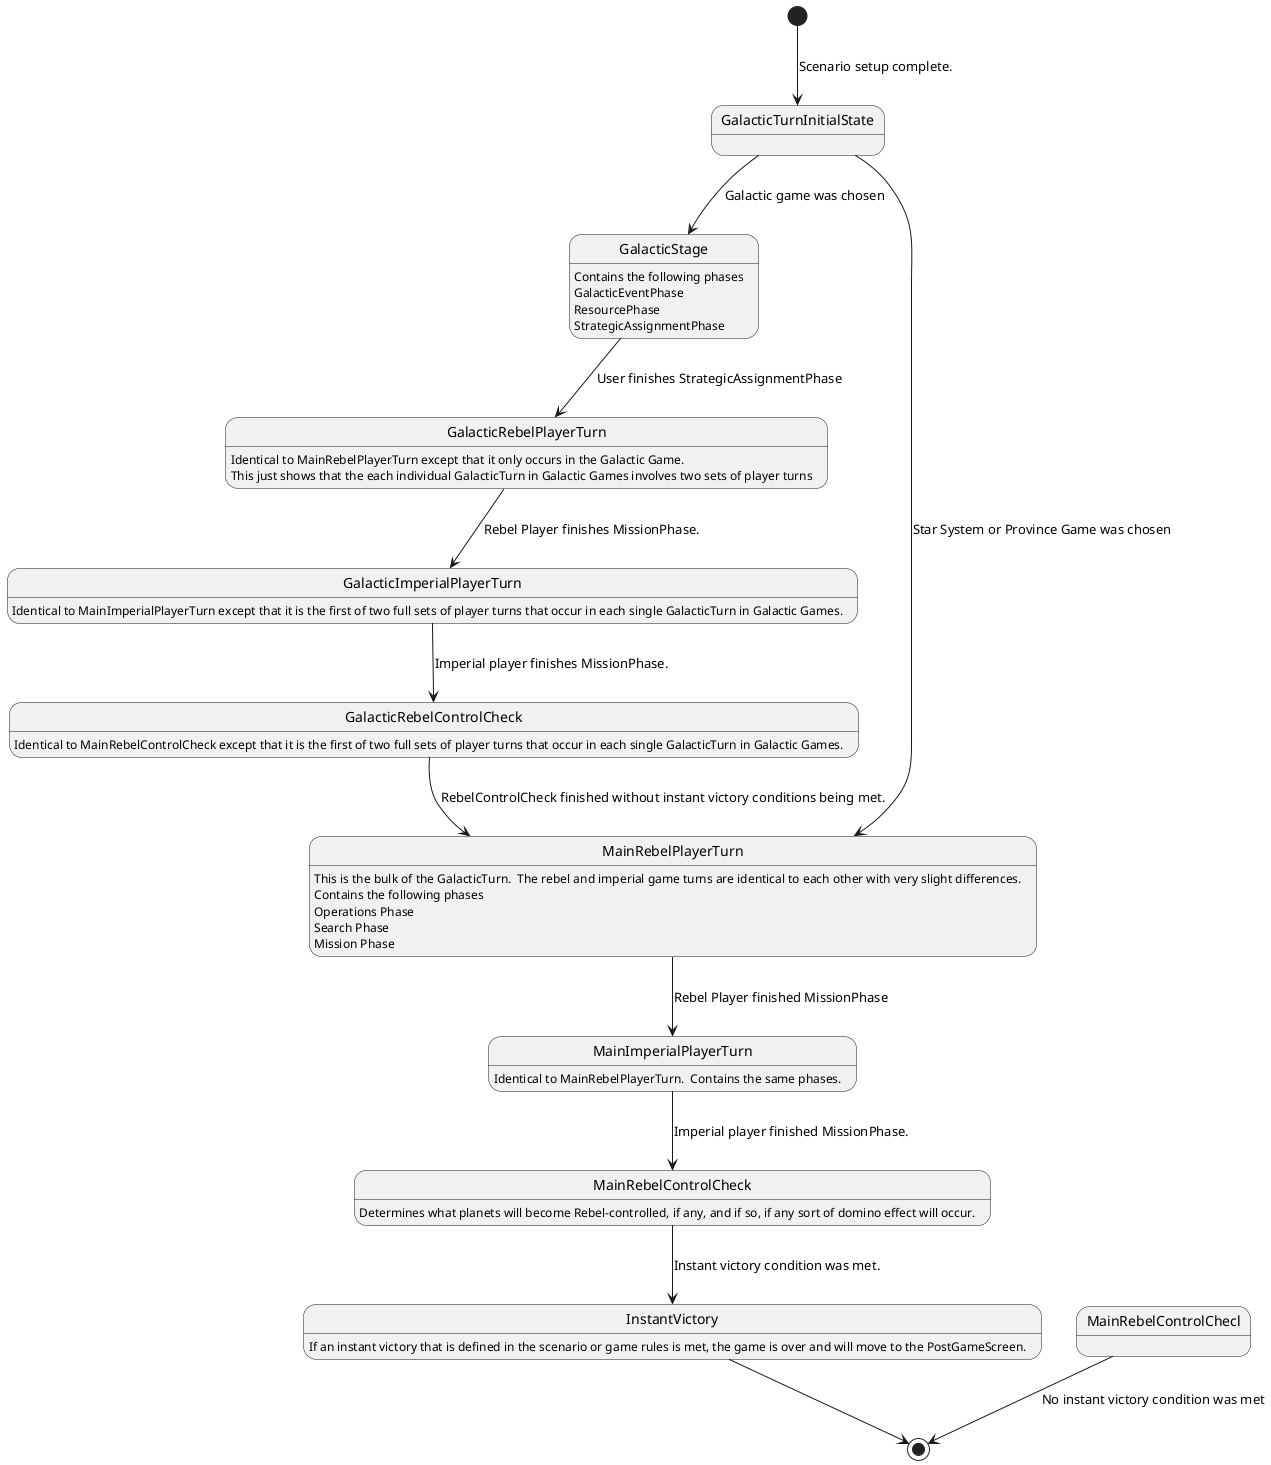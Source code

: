 '####################################
' GalacticTurn: An overview of an entire game turn.
'
' Parent: PlayGame
' Written by: Chris Waltrip
'####################################

@startuml
[*] --> GalacticTurnInitialState : Scenario setup complete.
GalacticTurnInitialState --> GalacticStage : Galactic game was chosen
GalacticTurnInitialState --> MainRebelPlayerTurn : Star System or Province Game was chosen

MainRebelPlayerTurn : This is the bulk of the GalacticTurn.  The rebel and imperial game turns are identical to each other with very slight differences.
MainRebelPlayerTurn : Contains the following phases
MainRebelPlayerTurn : Operations Phase
MainRebelPlayerTurn : Search Phase
MainRebelPlayerTurn : Mission Phase

MainRebelPlayerTurn --> MainImperialPlayerTurn : Rebel Player finished MissionPhase
MainImperialPlayerTurn : Identical to MainRebelPlayerTurn.  Contains the same phases.
MainImperialPlayerTurn --> MainRebelControlCheck : Imperial player finished MissionPhase.

MainRebelControlCheck : Determines what planets will become Rebel-controlled, if any, and if so, if any sort of domino effect will occur.
MainRebelControlCheck --> InstantVictory : Instant victory condition was met.
MainRebelControlChecl --> [*] : No instant victory condition was met

InstantVictory : If an instant victory that is defined in the scenario or game rules is met, the game is over and will move to the PostGameScreen.
InstantVictory --> [*]


GalacticStage : Contains the following phases
GalacticStage : GalacticEventPhase
GalacticStage : ResourcePhase
GalacticStage : StrategicAssignmentPhase

GalacticStage --> GalacticRebelPlayerTurn : User finishes StrategicAssignmentPhase

GalacticRebelPlayerTurn : Identical to MainRebelPlayerTurn except that it only occurs in the Galactic Game.
GalacticRebelPlayerTurn : This just shows that the each individual GalacticTurn in Galactic Games involves two sets of player turns

GalacticRebelPlayerTurn --> GalacticImperialPlayerTurn : Rebel Player finishes MissionPhase.

GalacticImperialPlayerTurn : Identical to MainImperialPlayerTurn except that it is the first of two full sets of player turns that occur in each single GalacticTurn in Galactic Games.
GalacticImperialPlayerTurn --> GalacticRebelControlCheck : Imperial player finishes MissionPhase.

GalacticRebelControlCheck : Identical to MainRebelControlCheck except that it is the first of two full sets of player turns that occur in each single GalacticTurn in Galactic Games.
' Could there be an instant victory here to to the domino effect?

GalacticRebelControlCheck --> MainRebelPlayerTurn : RebelControlCheck finished without instant victory conditions being met.
'GalacticRebelControlCheck --> InstantVictory : Instant victory condition was met.


@enduml